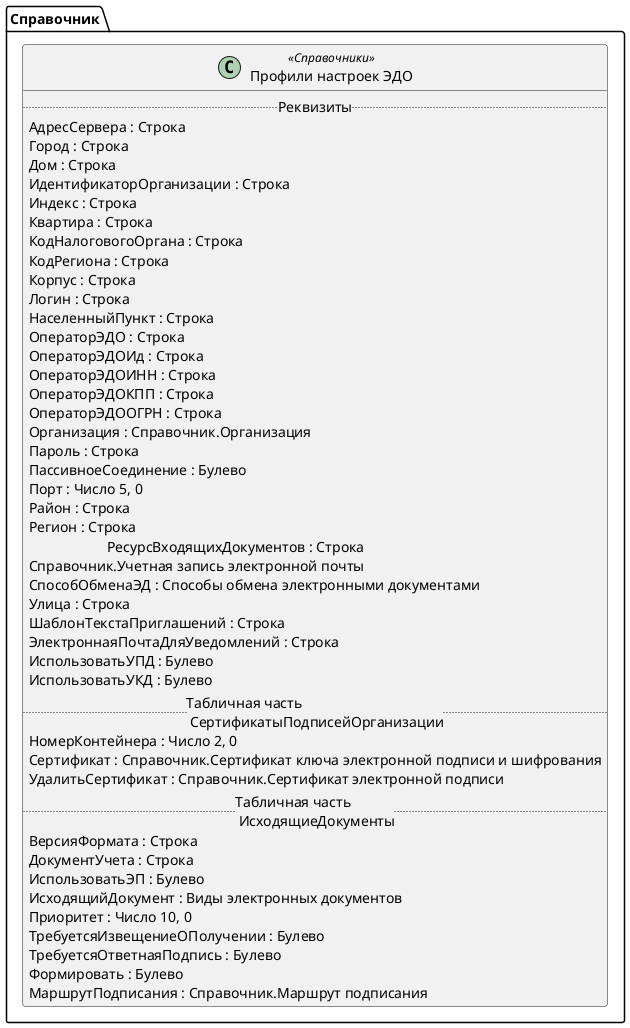 ﻿@startuml ПрофилиНастроекЭДО
'!include templates.wsd
'..\include templates.wsd
class Справочник.ПрофилиНастроекЭДО as "Профили настроек ЭДО" <<Справочники>>
{
..Реквизиты..
АдресСервера : Строка
Город : Строка
Дом : Строка
ИдентификаторОрганизации : Строка
Индекс : Строка
Квартира : Строка
КодНалоговогоОргана : Строка
КодРегиона : Строка
Корпус : Строка
Логин : Строка
НаселенныйПункт : Строка
ОператорЭДО : Строка
ОператорЭДОИд : Строка
ОператорЭДОИНН : Строка
ОператорЭДОКПП : Строка
ОператорЭДООГРН : Строка
Организация : Справочник.Организация
Пароль : Строка
ПассивноеСоединение : Булево
Порт : Число 5, 0
Район : Строка
Регион : Строка
РесурсВходящихДокументов : Строка\rСправочник.Учетная запись электронной почты
СпособОбменаЭД : Способы обмена электронными документами
Улица : Строка
ШаблонТекстаПриглашений : Строка
ЭлектроннаяПочтаДляУведомлений : Строка
ИспользоватьУПД : Булево
ИспользоватьУКД : Булево
..Табличная часть \n СертификатыПодписейОрганизации..
НомерКонтейнера : Число 2, 0
Сертификат : Справочник.Сертификат ключа электронной подписи и шифрования
УдалитьСертификат : Справочник.Сертификат электронной подписи
..Табличная часть \n ИсходящиеДокументы..
ВерсияФормата : Строка
ДокументУчета : Строка
ИспользоватьЭП : Булево
ИсходящийДокумент : Виды электронных документов
Приоритет : Число 10, 0
ТребуетсяИзвещениеОПолучении : Булево
ТребуетсяОтветнаяПодпись : Булево
Формировать : Булево
МаршрутПодписания : Справочник.Маршрут подписания
}
@enduml

